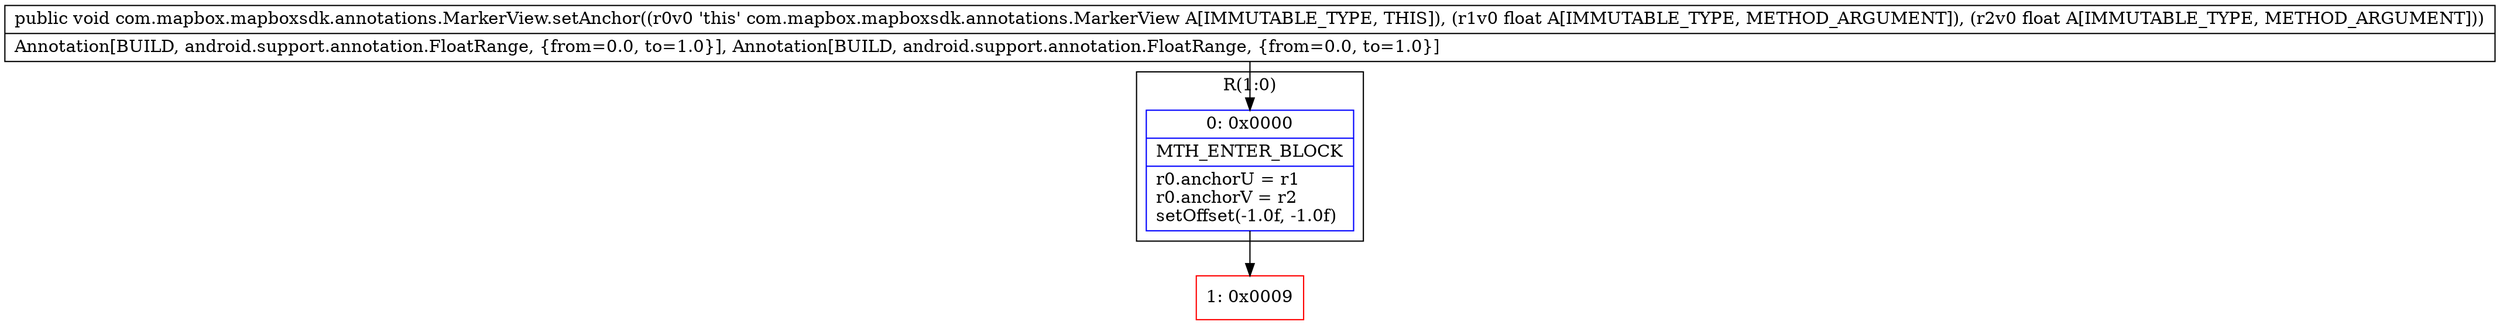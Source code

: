 digraph "CFG forcom.mapbox.mapboxsdk.annotations.MarkerView.setAnchor(FF)V" {
subgraph cluster_Region_1355904033 {
label = "R(1:0)";
node [shape=record,color=blue];
Node_0 [shape=record,label="{0\:\ 0x0000|MTH_ENTER_BLOCK\l|r0.anchorU = r1\lr0.anchorV = r2\lsetOffset(\-1.0f, \-1.0f)\l}"];
}
Node_1 [shape=record,color=red,label="{1\:\ 0x0009}"];
MethodNode[shape=record,label="{public void com.mapbox.mapboxsdk.annotations.MarkerView.setAnchor((r0v0 'this' com.mapbox.mapboxsdk.annotations.MarkerView A[IMMUTABLE_TYPE, THIS]), (r1v0 float A[IMMUTABLE_TYPE, METHOD_ARGUMENT]), (r2v0 float A[IMMUTABLE_TYPE, METHOD_ARGUMENT]))  | Annotation[BUILD, android.support.annotation.FloatRange, \{from=0.0, to=1.0\}], Annotation[BUILD, android.support.annotation.FloatRange, \{from=0.0, to=1.0\}]\l}"];
MethodNode -> Node_0;
Node_0 -> Node_1;
}

